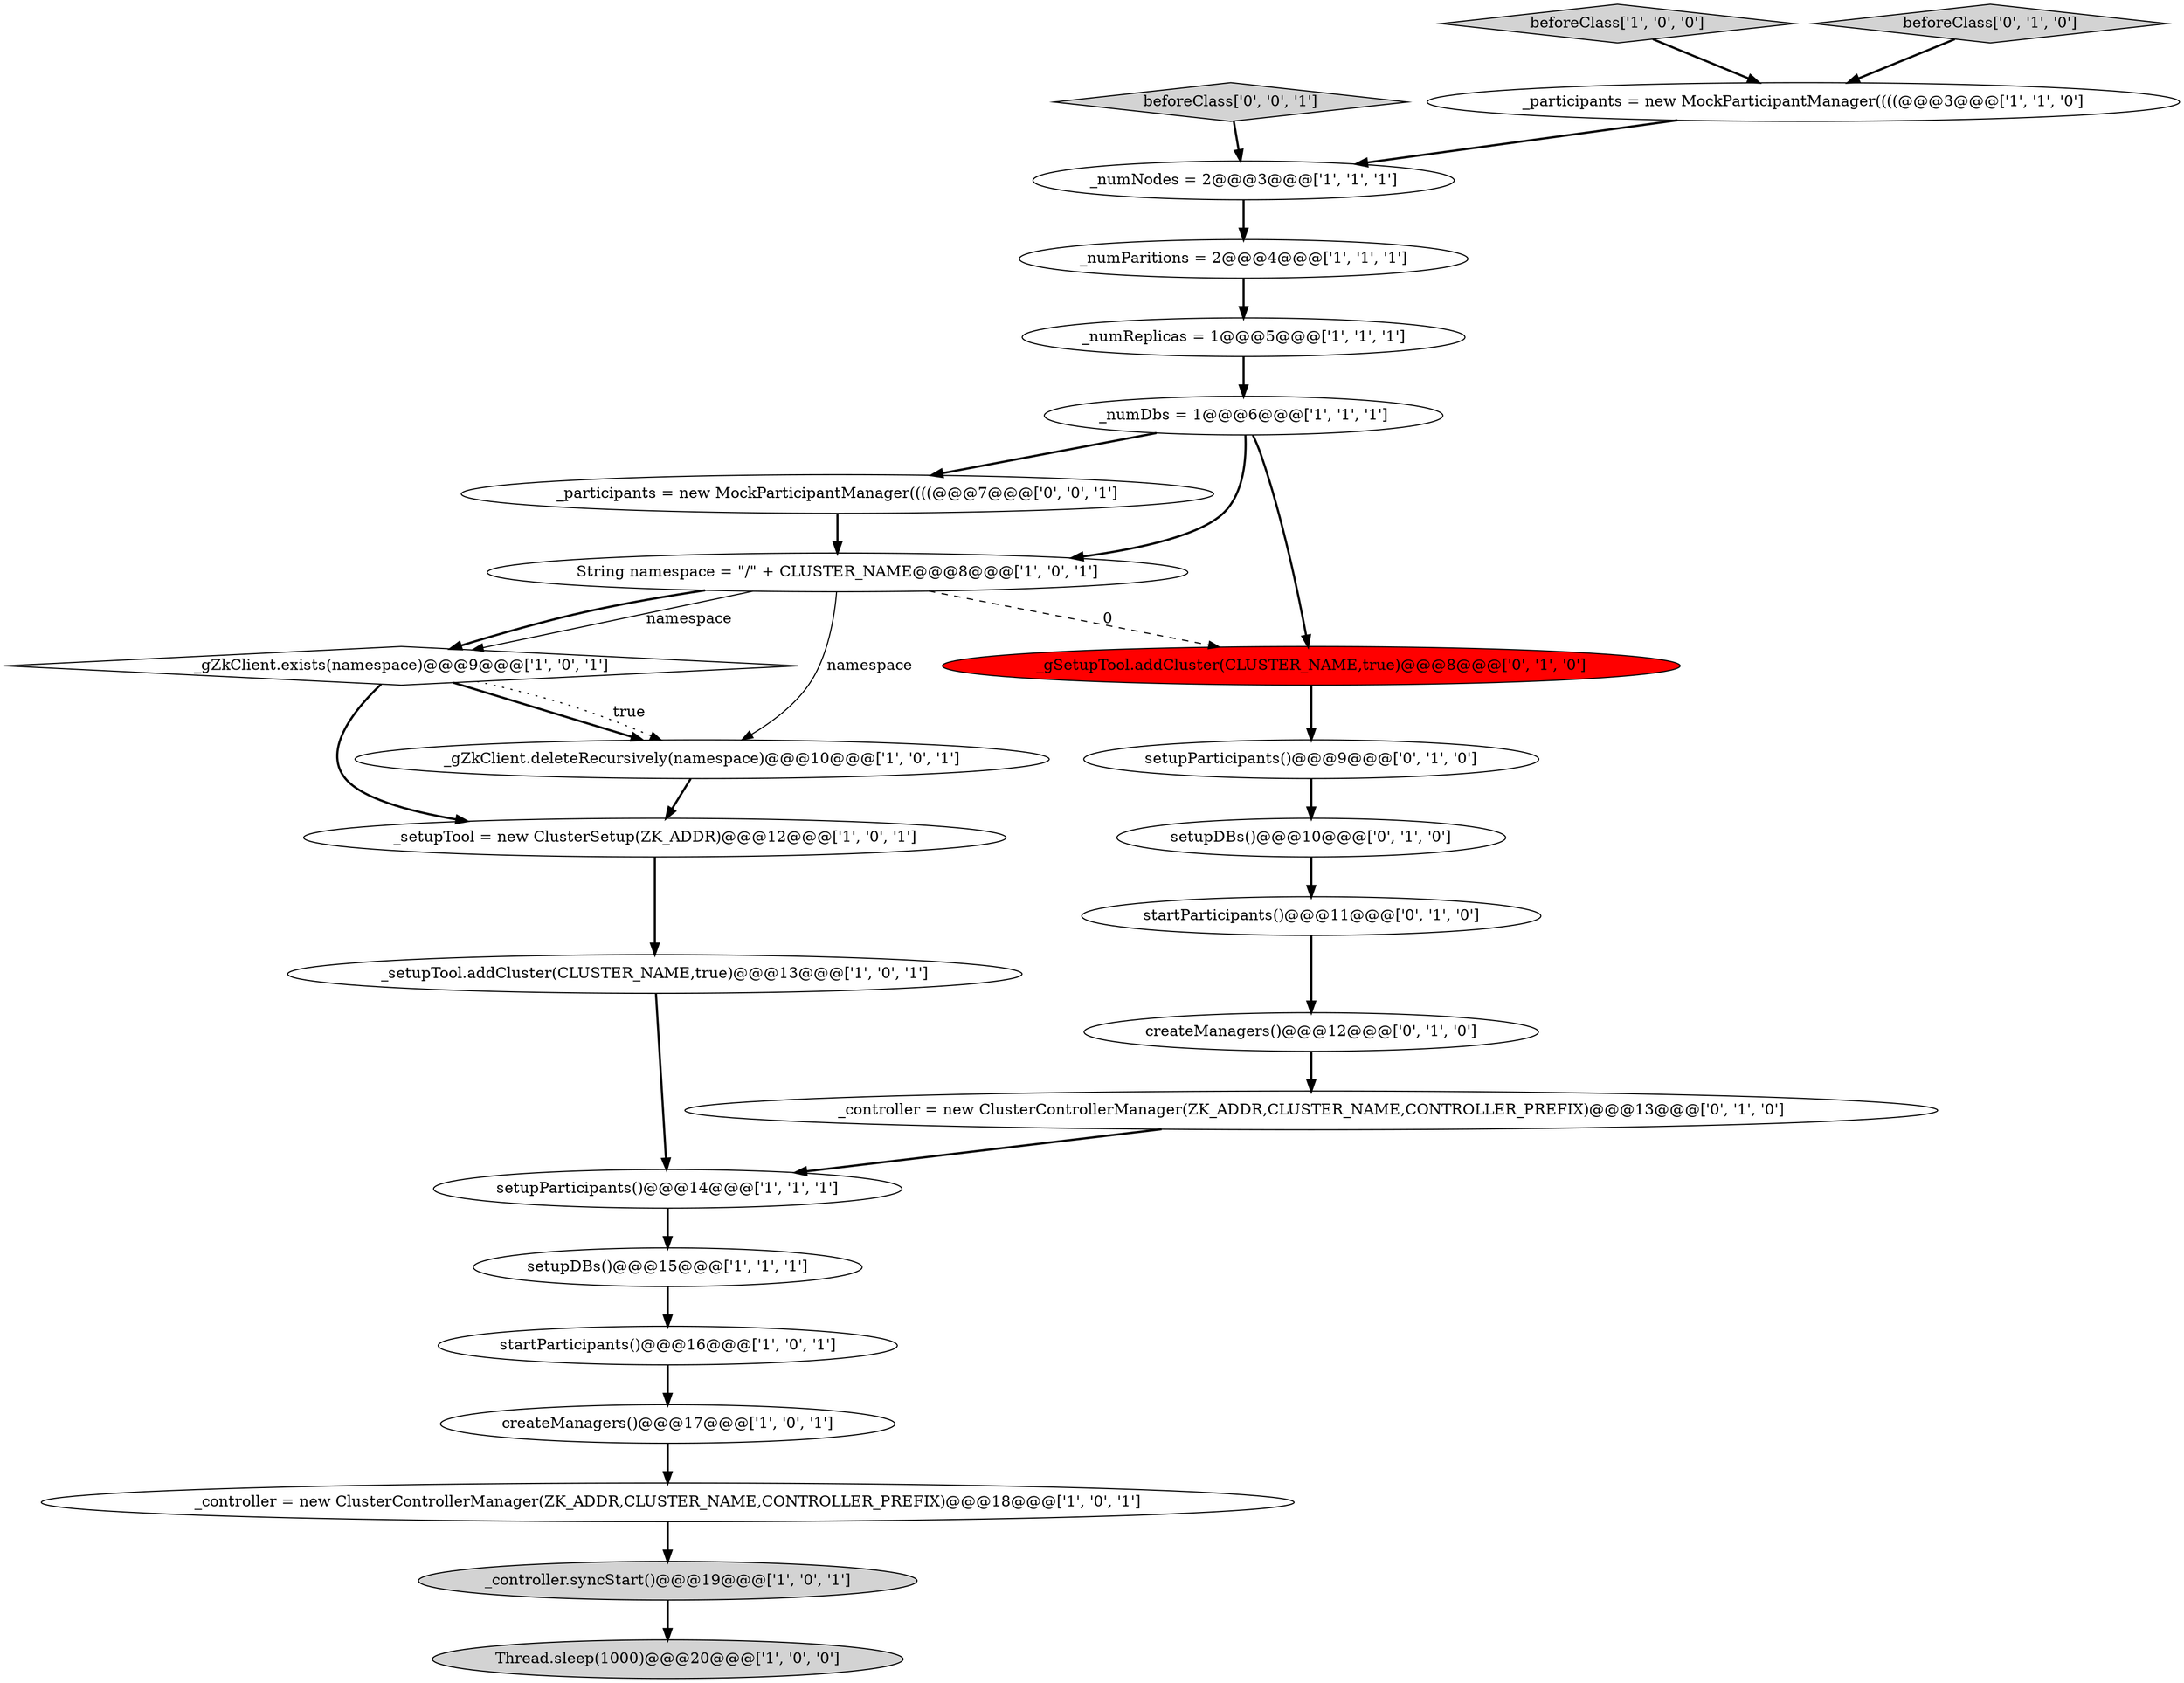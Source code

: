 digraph {
18 [style = filled, label = "setupDBs()@@@10@@@['0', '1', '0']", fillcolor = white, shape = ellipse image = "AAA0AAABBB2BBB"];
17 [style = filled, label = "startParticipants()@@@16@@@['1', '0', '1']", fillcolor = white, shape = ellipse image = "AAA0AAABBB1BBB"];
6 [style = filled, label = "_setupTool.addCluster(CLUSTER_NAME,true)@@@13@@@['1', '0', '1']", fillcolor = white, shape = ellipse image = "AAA0AAABBB1BBB"];
2 [style = filled, label = "beforeClass['1', '0', '0']", fillcolor = lightgray, shape = diamond image = "AAA0AAABBB1BBB"];
26 [style = filled, label = "beforeClass['0', '0', '1']", fillcolor = lightgray, shape = diamond image = "AAA0AAABBB3BBB"];
0 [style = filled, label = "_numReplicas = 1@@@5@@@['1', '1', '1']", fillcolor = white, shape = ellipse image = "AAA0AAABBB1BBB"];
11 [style = filled, label = "Thread.sleep(1000)@@@20@@@['1', '0', '0']", fillcolor = lightgray, shape = ellipse image = "AAA0AAABBB1BBB"];
1 [style = filled, label = "_controller.syncStart()@@@19@@@['1', '0', '1']", fillcolor = lightgray, shape = ellipse image = "AAA0AAABBB1BBB"];
5 [style = filled, label = "setupParticipants()@@@14@@@['1', '1', '1']", fillcolor = white, shape = ellipse image = "AAA0AAABBB1BBB"];
4 [style = filled, label = "_numParitions = 2@@@4@@@['1', '1', '1']", fillcolor = white, shape = ellipse image = "AAA0AAABBB1BBB"];
25 [style = filled, label = "_participants = new MockParticipantManager((((@@@7@@@['0', '0', '1']", fillcolor = white, shape = ellipse image = "AAA0AAABBB3BBB"];
8 [style = filled, label = "setupDBs()@@@15@@@['1', '1', '1']", fillcolor = white, shape = ellipse image = "AAA0AAABBB1BBB"];
10 [style = filled, label = "_participants = new MockParticipantManager((((@@@3@@@['1', '1', '0']", fillcolor = white, shape = ellipse image = "AAA0AAABBB1BBB"];
7 [style = filled, label = "_gZkClient.exists(namespace)@@@9@@@['1', '0', '1']", fillcolor = white, shape = diamond image = "AAA0AAABBB1BBB"];
16 [style = filled, label = "_setupTool = new ClusterSetup(ZK_ADDR)@@@12@@@['1', '0', '1']", fillcolor = white, shape = ellipse image = "AAA0AAABBB1BBB"];
21 [style = filled, label = "startParticipants()@@@11@@@['0', '1', '0']", fillcolor = white, shape = ellipse image = "AAA0AAABBB2BBB"];
13 [style = filled, label = "_numNodes = 2@@@3@@@['1', '1', '1']", fillcolor = white, shape = ellipse image = "AAA0AAABBB1BBB"];
23 [style = filled, label = "createManagers()@@@12@@@['0', '1', '0']", fillcolor = white, shape = ellipse image = "AAA0AAABBB2BBB"];
24 [style = filled, label = "setupParticipants()@@@9@@@['0', '1', '0']", fillcolor = white, shape = ellipse image = "AAA0AAABBB2BBB"];
22 [style = filled, label = "_controller = new ClusterControllerManager(ZK_ADDR,CLUSTER_NAME,CONTROLLER_PREFIX)@@@13@@@['0', '1', '0']", fillcolor = white, shape = ellipse image = "AAA0AAABBB2BBB"];
20 [style = filled, label = "beforeClass['0', '1', '0']", fillcolor = lightgray, shape = diamond image = "AAA0AAABBB2BBB"];
14 [style = filled, label = "_gZkClient.deleteRecursively(namespace)@@@10@@@['1', '0', '1']", fillcolor = white, shape = ellipse image = "AAA0AAABBB1BBB"];
3 [style = filled, label = "_controller = new ClusterControllerManager(ZK_ADDR,CLUSTER_NAME,CONTROLLER_PREFIX)@@@18@@@['1', '0', '1']", fillcolor = white, shape = ellipse image = "AAA0AAABBB1BBB"];
12 [style = filled, label = "createManagers()@@@17@@@['1', '0', '1']", fillcolor = white, shape = ellipse image = "AAA0AAABBB1BBB"];
19 [style = filled, label = "_gSetupTool.addCluster(CLUSTER_NAME,true)@@@8@@@['0', '1', '0']", fillcolor = red, shape = ellipse image = "AAA1AAABBB2BBB"];
15 [style = filled, label = "_numDbs = 1@@@6@@@['1', '1', '1']", fillcolor = white, shape = ellipse image = "AAA0AAABBB1BBB"];
9 [style = filled, label = "String namespace = \"/\" + CLUSTER_NAME@@@8@@@['1', '0', '1']", fillcolor = white, shape = ellipse image = "AAA0AAABBB1BBB"];
14->16 [style = bold, label=""];
5->8 [style = bold, label=""];
3->1 [style = bold, label=""];
15->25 [style = bold, label=""];
16->6 [style = bold, label=""];
25->9 [style = bold, label=""];
9->7 [style = solid, label="namespace"];
9->7 [style = bold, label=""];
2->10 [style = bold, label=""];
15->19 [style = bold, label=""];
24->18 [style = bold, label=""];
22->5 [style = bold, label=""];
0->15 [style = bold, label=""];
26->13 [style = bold, label=""];
1->11 [style = bold, label=""];
4->0 [style = bold, label=""];
19->24 [style = bold, label=""];
7->14 [style = bold, label=""];
20->10 [style = bold, label=""];
9->19 [style = dashed, label="0"];
8->17 [style = bold, label=""];
6->5 [style = bold, label=""];
9->14 [style = solid, label="namespace"];
17->12 [style = bold, label=""];
23->22 [style = bold, label=""];
10->13 [style = bold, label=""];
15->9 [style = bold, label=""];
7->16 [style = bold, label=""];
12->3 [style = bold, label=""];
18->21 [style = bold, label=""];
21->23 [style = bold, label=""];
13->4 [style = bold, label=""];
7->14 [style = dotted, label="true"];
}

